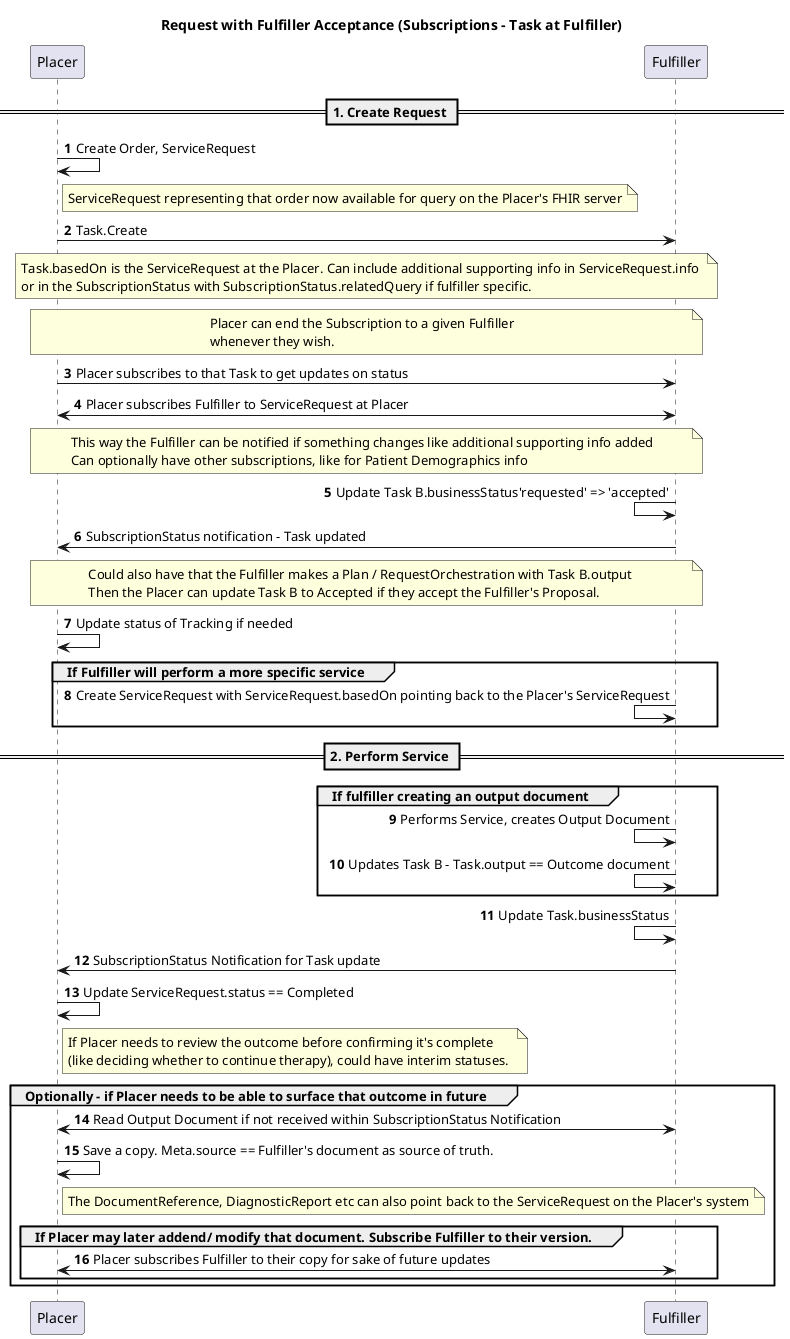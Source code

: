 @startuml

skinparam svgDimensionStyle false
autonumber
title Request with Fulfiller Acceptance (Subscriptions - Task at Fulfiller)
== 1. Create Request ==
    Placer -> Placer: Create Order, ServiceRequest
    note right of Placer
    ServiceRequest representing that order now available for query on the Placer's FHIR server
    endnote
    Placer -> Fulfiller: Task.Create
    note over Placer, Fulfiller
    Task.basedOn is the ServiceRequest at the Placer. Can include additional supporting info in ServiceRequest.info 
    or in the SubscriptionStatus with SubscriptionStatus.relatedQuery if fulfiller specific.
    endnote
    note over Placer, Fulfiller
    Placer can end the Subscription to a given Fulfiller
    whenever they wish.
    endnote
    Placer -> Fulfiller: Placer subscribes to that Task to get updates on status
    Fulfiller <-> Placer: Placer subscribes Fulfiller to ServiceRequest at Placer
    note over Placer, Fulfiller
    This way the Fulfiller can be notified if something changes like additional supporting info added
    Can optionally have other subscriptions, like for Patient Demographics info
    endnote
    
    Fulfiller <- Fulfiller: Update Task B.businessStatus'requested' => 'accepted'
    Fulfiller -> Placer: SubscriptionStatus notification - Task updated

    note over Placer, Fulfiller 
    Could also have that the Fulfiller makes a Plan / RequestOrchestration with Task B.output 
    Then the Placer can update Task B to Accepted if they accept the Fulfiller's Proposal. 
    endnote

Placer -> Placer: Update status of Tracking if needed

group If Fulfiller will perform a more specific service
    Fulfiller <- Fulfiller: Create ServiceRequest with ServiceRequest.basedOn pointing back to the Placer's ServiceRequest
    end
    
== 2. Perform Service == 
group If fulfiller creating an output document
    Fulfiller <- Fulfiller: Performs Service, creates Output Document
    Fulfiller <- Fulfiller: Updates Task B - Task.output == Outcome document
    end

Fulfiller <- Fulfiller: Update Task.businessStatus

Fulfiller -> Placer: SubscriptionStatus Notification for Task update

Placer -> Placer: Update ServiceRequest.status == Completed

note right of Placer
If Placer needs to review the outcome before confirming it's complete 
(like deciding whether to continue therapy), could have interim statuses. 
endnote

group Optionally - if Placer needs to be able to surface that outcome in future
    Placer <-> Fulfiller: Read Output Document if not received within SubscriptionStatus Notification
    Placer -> Placer: Save a copy. Meta.source == Fulfiller's document as source of truth. 
    
    note right of Placer
    The DocumentReference, DiagnosticReport etc can also point back to the ServiceRequest on the Placer's system
    endnote
    
    group If Placer may later addend/ modify that document. Subscribe Fulfiller to their version.
    Placer <-> Fulfiller: Placer subscribes Fulfiller to their copy for sake of future updates
    end
    
    end
@enduml
